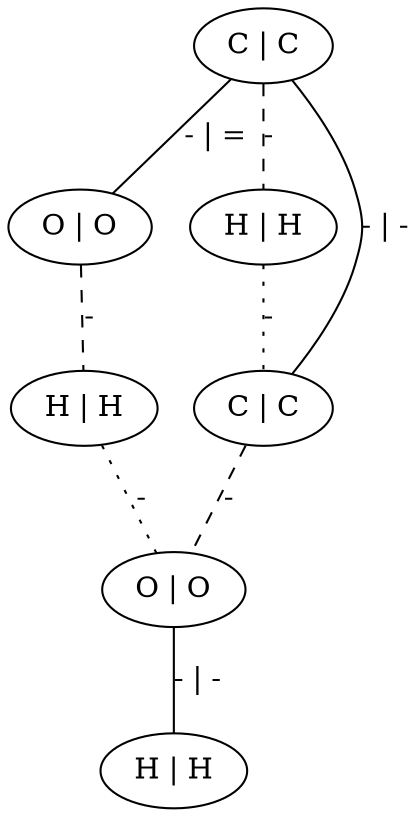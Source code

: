 graph G {
	0 [ label="C | C" ]
	1 [ label="O | O" ]
	2 [ label="H | H" ]
	3 [ label="H | H" ]
	4 [ label="C | C" ]
	5 [ label="O | O" ]
	6 [ label="H | H" ]
	0 -- 1 [ label="- | =" ]
	0 -- 3 [ style=dashed label="-" ]
	0 -- 4 [ label="- | -" ]
	1 -- 2 [ style=dashed label="-" ]
	2 -- 5 [ style=dotted label="-" ]
	3 -- 4 [ style=dotted label="-" ]
	4 -- 5 [ style=dashed label="-" ]
	5 -- 6 [ label="- | -" ]
}
